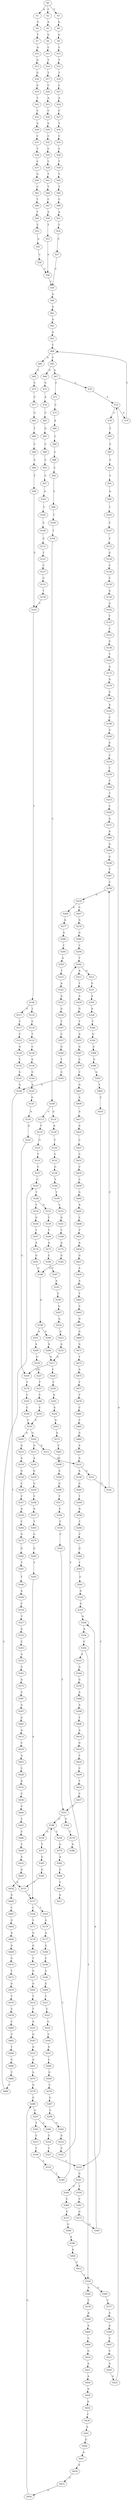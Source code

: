 strict digraph  {
	S0 -> S1 [ label = A ];
	S0 -> S2 [ label = C ];
	S0 -> S3 [ label = T ];
	S1 -> S4 [ label = G ];
	S2 -> S5 [ label = A ];
	S3 -> S6 [ label = A ];
	S4 -> S7 [ label = T ];
	S5 -> S8 [ label = G ];
	S6 -> S9 [ label = G ];
	S7 -> S10 [ label = A ];
	S8 -> S11 [ label = C ];
	S9 -> S12 [ label = T ];
	S10 -> S13 [ label = G ];
	S11 -> S14 [ label = T ];
	S12 -> S15 [ label = T ];
	S13 -> S16 [ label = G ];
	S14 -> S17 [ label = T ];
	S15 -> S18 [ label = T ];
	S16 -> S19 [ label = G ];
	S17 -> S20 [ label = C ];
	S18 -> S21 [ label = C ];
	S19 -> S22 [ label = T ];
	S20 -> S23 [ label = A ];
	S21 -> S24 [ label = A ];
	S22 -> S25 [ label = C ];
	S23 -> S26 [ label = C ];
	S24 -> S27 [ label = C ];
	S25 -> S28 [ label = A ];
	S26 -> S29 [ label = G ];
	S27 -> S30 [ label = T ];
	S28 -> S31 [ label = C ];
	S29 -> S32 [ label = C ];
	S30 -> S33 [ label = C ];
	S31 -> S34 [ label = T ];
	S32 -> S35 [ label = C ];
	S33 -> S36 [ label = C ];
	S34 -> S37 [ label = C ];
	S35 -> S38 [ label = C ];
	S36 -> S39 [ label = T ];
	S37 -> S40 [ label = G ];
	S38 -> S41 [ label = T ];
	S39 -> S42 [ label = T ];
	S40 -> S43 [ label = C ];
	S41 -> S44 [ label = T ];
	S42 -> S45 [ label = T ];
	S43 -> S46 [ label = T ];
	S44 -> S47 [ label = C ];
	S45 -> S48 [ label = C ];
	S46 -> S49 [ label = T ];
	S47 -> S50 [ label = A ];
	S48 -> S51 [ label = A ];
	S49 -> S52 [ label = C ];
	S50 -> S53 [ label = T ];
	S51 -> S54 [ label = T ];
	S52 -> S55 [ label = A ];
	S53 -> S56 [ label = C ];
	S54 -> S57 [ label = C ];
	S55 -> S58 [ label = T ];
	S56 -> S59 [ label = C ];
	S57 -> S59 [ label = C ];
	S58 -> S56 [ label = C ];
	S59 -> S60 [ label = A ];
	S60 -> S61 [ label = G ];
	S61 -> S62 [ label = A ];
	S62 -> S63 [ label = A ];
	S63 -> S64 [ label = C ];
	S64 -> S65 [ label = C ];
	S64 -> S66 [ label = A ];
	S65 -> S67 [ label = A ];
	S65 -> S68 [ label = G ];
	S66 -> S69 [ label = G ];
	S67 -> S70 [ label = G ];
	S67 -> S71 [ label = C ];
	S68 -> S72 [ label = G ];
	S69 -> S73 [ label = C ];
	S70 -> S74 [ label = A ];
	S71 -> S75 [ label = C ];
	S72 -> S76 [ label = A ];
	S73 -> S77 [ label = C ];
	S74 -> S78 [ label = C ];
	S74 -> S79 [ label = A ];
	S75 -> S80 [ label = A ];
	S76 -> S81 [ label = C ];
	S77 -> S82 [ label = G ];
	S78 -> S83 [ label = T ];
	S79 -> S64 [ label = C ];
	S80 -> S84 [ label = C ];
	S81 -> S85 [ label = G ];
	S82 -> S86 [ label = T ];
	S83 -> S87 [ label = C ];
	S84 -> S88 [ label = C ];
	S85 -> S89 [ label = C ];
	S86 -> S90 [ label = C ];
	S87 -> S91 [ label = C ];
	S88 -> S92 [ label = C ];
	S89 -> S93 [ label = C ];
	S90 -> S94 [ label = C ];
	S91 -> S95 [ label = C ];
	S92 -> S96 [ label = C ];
	S93 -> S97 [ label = C ];
	S94 -> S98 [ label = T ];
	S95 -> S99 [ label = A ];
	S96 -> S100 [ label = T ];
	S97 -> S101 [ label = A ];
	S98 -> S102 [ label = C ];
	S99 -> S103 [ label = T ];
	S100 -> S104 [ label = T ];
	S101 -> S105 [ label = T ];
	S102 -> S106 [ label = T ];
	S103 -> S107 [ label = C ];
	S104 -> S108 [ label = C ];
	S105 -> S109 [ label = C ];
	S106 -> S110 [ label = T ];
	S106 -> S111 [ label = G ];
	S107 -> S112 [ label = T ];
	S108 -> S113 [ label = C ];
	S108 -> S114 [ label = G ];
	S109 -> S115 [ label = G ];
	S110 -> S116 [ label = C ];
	S111 -> S117 [ label = T ];
	S112 -> S118 [ label = G ];
	S113 -> S119 [ label = T ];
	S114 -> S120 [ label = A ];
	S115 -> S121 [ label = T ];
	S116 -> S122 [ label = T ];
	S117 -> S123 [ label = C ];
	S118 -> S124 [ label = C ];
	S119 -> S125 [ label = G ];
	S120 -> S126 [ label = T ];
	S121 -> S127 [ label = C ];
	S122 -> S128 [ label = C ];
	S123 -> S129 [ label = G ];
	S124 -> S130 [ label = C ];
	S125 -> S131 [ label = T ];
	S126 -> S132 [ label = C ];
	S127 -> S133 [ label = C ];
	S128 -> S134 [ label = G ];
	S129 -> S135 [ label = T ];
	S130 -> S136 [ label = A ];
	S131 -> S137 [ label = C ];
	S132 -> S138 [ label = G ];
	S133 -> S139 [ label = T ];
	S134 -> S140 [ label = G ];
	S135 -> S141 [ label = G ];
	S136 -> S142 [ label = G ];
	S137 -> S143 [ label = C ];
	S138 -> S144 [ label = T ];
	S139 -> S102 [ label = C ];
	S140 -> S145 [ label = A ];
	S141 -> S146 [ label = G ];
	S142 -> S147 [ label = T ];
	S143 -> S148 [ label = T ];
	S144 -> S149 [ label = T ];
	S145 -> S150 [ label = G ];
	S146 -> S151 [ label = T ];
	S147 -> S152 [ label = C ];
	S148 -> S153 [ label = A ];
	S148 -> S154 [ label = T ];
	S149 -> S155 [ label = T ];
	S150 -> S156 [ label = A ];
	S151 -> S157 [ label = A ];
	S152 -> S158 [ label = G ];
	S153 -> S159 [ label = C ];
	S154 -> S160 [ label = G ];
	S155 -> S161 [ label = G ];
	S156 -> S162 [ label = G ];
	S157 -> S163 [ label = T ];
	S157 -> S164 [ label = C ];
	S158 -> S165 [ label = T ];
	S159 -> S166 [ label = T ];
	S160 -> S167 [ label = T ];
	S161 -> S168 [ label = T ];
	S162 -> S169 [ label = G ];
	S163 -> S170 [ label = G ];
	S164 -> S171 [ label = C ];
	S165 -> S172 [ label = A ];
	S166 -> S173 [ label = A ];
	S167 -> S174 [ label = A ];
	S168 -> S175 [ label = A ];
	S169 -> S176 [ label = T ];
	S170 -> S177 [ label = A ];
	S171 -> S178 [ label = G ];
	S172 -> S179 [ label = A ];
	S173 -> S180 [ label = C ];
	S174 -> S181 [ label = G ];
	S175 -> S182 [ label = G ];
	S176 -> S183 [ label = C ];
	S177 -> S184 [ label = G ];
	S178 -> S185 [ label = G ];
	S179 -> S186 [ label = G ];
	S180 -> S187 [ label = C ];
	S181 -> S188 [ label = G ];
	S182 -> S188 [ label = G ];
	S183 -> S189 [ label = C ];
	S184 -> S190 [ label = C ];
	S185 -> S191 [ label = T ];
	S186 -> S192 [ label = A ];
	S187 -> S193 [ label = A ];
	S188 -> S194 [ label = A ];
	S189 -> S195 [ label = C ];
	S190 -> S196 [ label = G ];
	S191 -> S197 [ label = G ];
	S192 -> S198 [ label = C ];
	S193 -> S199 [ label = G ];
	S194 -> S200 [ label = G ];
	S194 -> S201 [ label = A ];
	S195 -> S202 [ label = A ];
	S195 -> S203 [ label = G ];
	S196 -> S204 [ label = G ];
	S197 -> S205 [ label = G ];
	S198 -> S206 [ label = G ];
	S199 -> S207 [ label = G ];
	S200 -> S208 [ label = A ];
	S201 -> S209 [ label = A ];
	S202 -> S210 [ label = G ];
	S203 -> S211 [ label = G ];
	S203 -> S212 [ label = A ];
	S204 -> S213 [ label = T ];
	S205 -> S214 [ label = T ];
	S206 -> S215 [ label = G ];
	S207 -> S216 [ label = A ];
	S208 -> S217 [ label = G ];
	S209 -> S218 [ label = G ];
	S210 -> S219 [ label = A ];
	S211 -> S220 [ label = A ];
	S212 -> S221 [ label = A ];
	S213 -> S222 [ label = C ];
	S214 -> S223 [ label = T ];
	S215 -> S224 [ label = C ];
	S216 -> S225 [ label = G ];
	S217 -> S226 [ label = T ];
	S217 -> S169 [ label = G ];
	S218 -> S227 [ label = G ];
	S219 -> S228 [ label = G ];
	S220 -> S229 [ label = G ];
	S221 -> S230 [ label = A ];
	S221 -> S231 [ label = G ];
	S222 -> S232 [ label = G ];
	S223 -> S233 [ label = A ];
	S224 -> S234 [ label = T ];
	S225 -> S235 [ label = A ];
	S226 -> S236 [ label = C ];
	S227 -> S237 [ label = T ];
	S228 -> S238 [ label = C ];
	S229 -> S239 [ label = G ];
	S230 -> S240 [ label = G ];
	S231 -> S241 [ label = T ];
	S232 -> S242 [ label = C ];
	S233 -> S243 [ label = G ];
	S234 -> S244 [ label = C ];
	S235 -> S217 [ label = G ];
	S236 -> S245 [ label = A ];
	S237 -> S246 [ label = C ];
	S238 -> S247 [ label = C ];
	S239 -> S248 [ label = C ];
	S240 -> S249 [ label = T ];
	S241 -> S250 [ label = C ];
	S242 -> S251 [ label = A ];
	S243 -> S252 [ label = A ];
	S244 -> S253 [ label = T ];
	S245 -> S254 [ label = G ];
	S246 -> S255 [ label = C ];
	S247 -> S256 [ label = A ];
	S248 -> S257 [ label = G ];
	S249 -> S258 [ label = G ];
	S250 -> S259 [ label = G ];
	S251 -> S260 [ label = C ];
	S252 -> S261 [ label = A ];
	S253 -> S262 [ label = C ];
	S254 -> S263 [ label = G ];
	S255 -> S195 [ label = C ];
	S256 -> S264 [ label = C ];
	S257 -> S265 [ label = T ];
	S258 -> S266 [ label = T ];
	S259 -> S267 [ label = C ];
	S259 -> S268 [ label = A ];
	S260 -> S269 [ label = G ];
	S261 -> S270 [ label = G ];
	S262 -> S271 [ label = G ];
	S263 -> S272 [ label = A ];
	S264 -> S273 [ label = G ];
	S265 -> S274 [ label = G ];
	S266 -> S275 [ label = C ];
	S267 -> S276 [ label = G ];
	S268 -> S277 [ label = G ];
	S269 -> S278 [ label = C ];
	S270 -> S279 [ label = G ];
	S271 -> S280 [ label = A ];
	S272 -> S281 [ label = C ];
	S273 -> S282 [ label = G ];
	S274 -> S283 [ label = G ];
	S275 -> S284 [ label = G ];
	S276 -> S285 [ label = G ];
	S277 -> S286 [ label = G ];
	S278 -> S287 [ label = G ];
	S279 -> S288 [ label = G ];
	S280 -> S289 [ label = A ];
	S281 -> S290 [ label = C ];
	S282 -> S291 [ label = T ];
	S283 -> S292 [ label = T ];
	S284 -> S293 [ label = T ];
	S285 -> S294 [ label = C ];
	S286 -> S295 [ label = T ];
	S287 -> S296 [ label = C ];
	S288 -> S297 [ label = G ];
	S289 -> S298 [ label = G ];
	S290 -> S299 [ label = A ];
	S291 -> S300 [ label = T ];
	S292 -> S157 [ label = A ];
	S293 -> S301 [ label = C ];
	S294 -> S302 [ label = T ];
	S295 -> S303 [ label = A ];
	S296 -> S304 [ label = G ];
	S297 -> S305 [ label = T ];
	S297 -> S306 [ label = G ];
	S298 -> S307 [ label = T ];
	S299 -> S308 [ label = G ];
	S300 -> S309 [ label = A ];
	S301 -> S310 [ label = G ];
	S302 -> S311 [ label = A ];
	S302 -> S312 [ label = G ];
	S303 -> S313 [ label = T ];
	S304 -> S314 [ label = G ];
	S305 -> S315 [ label = C ];
	S306 -> S316 [ label = T ];
	S307 -> S250 [ label = C ];
	S308 -> S317 [ label = T ];
	S309 -> S318 [ label = C ];
	S310 -> S319 [ label = G ];
	S311 -> S320 [ label = T ];
	S312 -> S321 [ label = G ];
	S313 -> S322 [ label = A ];
	S314 -> S323 [ label = C ];
	S315 -> S324 [ label = T ];
	S316 -> S325 [ label = C ];
	S317 -> S326 [ label = C ];
	S318 -> S327 [ label = T ];
	S319 -> S328 [ label = A ];
	S320 -> S329 [ label = A ];
	S321 -> S330 [ label = A ];
	S322 -> S331 [ label = A ];
	S323 -> S302 [ label = T ];
	S324 -> S332 [ label = C ];
	S325 -> S333 [ label = C ];
	S326 -> S334 [ label = T ];
	S327 -> S335 [ label = G ];
	S328 -> S336 [ label = A ];
	S329 -> S337 [ label = G ];
	S330 -> S338 [ label = A ];
	S331 -> S339 [ label = G ];
	S332 -> S340 [ label = T ];
	S333 -> S341 [ label = G ];
	S334 -> S342 [ label = C ];
	S335 -> S343 [ label = C ];
	S336 -> S344 [ label = C ];
	S337 -> S345 [ label = T ];
	S338 -> S346 [ label = T ];
	S339 -> S347 [ label = T ];
	S340 -> S348 [ label = C ];
	S341 -> S349 [ label = C ];
	S341 -> S350 [ label = T ];
	S342 -> S351 [ label = T ];
	S343 -> S352 [ label = A ];
	S344 -> S353 [ label = A ];
	S344 -> S354 [ label = T ];
	S345 -> S355 [ label = A ];
	S346 -> S356 [ label = G ];
	S347 -> S357 [ label = C ];
	S348 -> S358 [ label = T ];
	S348 -> S359 [ label = G ];
	S349 -> S360 [ label = C ];
	S350 -> S361 [ label = C ];
	S351 -> S348 [ label = C ];
	S351 -> S362 [ label = G ];
	S352 -> S363 [ label = G ];
	S353 -> S364 [ label = G ];
	S354 -> S365 [ label = G ];
	S354 -> S366 [ label = A ];
	S355 -> S367 [ label = G ];
	S356 -> S368 [ label = G ];
	S357 -> S369 [ label = G ];
	S358 -> S370 [ label = G ];
	S359 -> S371 [ label = T ];
	S360 -> S372 [ label = G ];
	S361 -> S373 [ label = G ];
	S362 -> S374 [ label = T ];
	S363 -> S375 [ label = A ];
	S364 -> S376 [ label = G ];
	S365 -> S377 [ label = C ];
	S366 -> S378 [ label = C ];
	S367 -> S379 [ label = C ];
	S368 -> S380 [ label = G ];
	S369 -> S381 [ label = T ];
	S370 -> S382 [ label = A ];
	S371 -> S383 [ label = G ];
	S372 -> S384 [ label = G ];
	S373 -> S385 [ label = G ];
	S374 -> S386 [ label = A ];
	S375 -> S387 [ label = C ];
	S376 -> S388 [ label = A ];
	S377 -> S389 [ label = A ];
	S378 -> S390 [ label = A ];
	S379 -> S391 [ label = C ];
	S380 -> S392 [ label = G ];
	S381 -> S393 [ label = G ];
	S382 -> S394 [ label = G ];
	S383 -> S395 [ label = G ];
	S384 -> S396 [ label = A ];
	S385 -> S328 [ label = A ];
	S387 -> S397 [ label = G ];
	S388 -> S398 [ label = A ];
	S389 -> S399 [ label = A ];
	S390 -> S400 [ label = A ];
	S391 -> S401 [ label = G ];
	S392 -> S402 [ label = T ];
	S393 -> S146 [ label = G ];
	S394 -> S403 [ label = T ];
	S395 -> S151 [ label = T ];
	S396 -> S404 [ label = A ];
	S397 -> S405 [ label = G ];
	S398 -> S406 [ label = T ];
	S399 -> S407 [ label = C ];
	S400 -> S408 [ label = C ];
	S401 -> S409 [ label = A ];
	S402 -> S410 [ label = C ];
	S403 -> S411 [ label = A ];
	S404 -> S412 [ label = C ];
	S405 -> S413 [ label = A ];
	S406 -> S414 [ label = A ];
	S407 -> S415 [ label = C ];
	S408 -> S416 [ label = G ];
	S409 -> S417 [ label = A ];
	S410 -> S333 [ label = C ];
	S412 -> S354 [ label = T ];
	S413 -> S418 [ label = C ];
	S414 -> S419 [ label = G ];
	S415 -> S420 [ label = A ];
	S416 -> S421 [ label = A ];
	S417 -> S422 [ label = A ];
	S418 -> S423 [ label = A ];
	S419 -> S424 [ label = T ];
	S420 -> S425 [ label = G ];
	S421 -> S426 [ label = A ];
	S422 -> S427 [ label = C ];
	S423 -> S428 [ label = C ];
	S424 -> S429 [ label = C ];
	S425 -> S74 [ label = A ];
	S426 -> S430 [ label = A ];
	S427 -> S431 [ label = C ];
	S428 -> S432 [ label = A ];
	S429 -> S433 [ label = T ];
	S430 -> S434 [ label = A ];
	S431 -> S435 [ label = C ];
	S432 -> S436 [ label = C ];
	S433 -> S437 [ label = C ];
	S434 -> S438 [ label = C ];
	S435 -> S439 [ label = C ];
	S436 -> S440 [ label = C ];
	S437 -> S351 [ label = T ];
	S438 -> S441 [ label = A ];
	S439 -> S442 [ label = G ];
	S440 -> S443 [ label = T ];
	S441 -> S444 [ label = G ];
	S442 -> S445 [ label = A ];
	S443 -> S446 [ label = C ];
	S444 -> S447 [ label = A ];
	S445 -> S448 [ label = C ];
	S446 -> S449 [ label = T ];
	S447 -> S450 [ label = A ];
	S448 -> S451 [ label = T ];
	S449 -> S452 [ label = A ];
	S450 -> S453 [ label = G ];
	S451 -> S454 [ label = A ];
	S452 -> S455 [ label = G ];
	S453 -> S456 [ label = G ];
	S454 -> S457 [ label = G ];
	S455 -> S458 [ label = A ];
	S456 -> S288 [ label = G ];
	S457 -> S459 [ label = A ];
	S458 -> S460 [ label = A ];
	S459 -> S461 [ label = A ];
	S460 -> S462 [ label = C ];
	S461 -> S463 [ label = T ];
	S462 -> S464 [ label = G ];
	S463 -> S465 [ label = C ];
	S464 -> S466 [ label = A ];
	S465 -> S467 [ label = G ];
	S466 -> S468 [ label = G ];
	S467 -> S469 [ label = G ];
	S468 -> S470 [ label = G ];
	S469 -> S471 [ label = G ];
	S470 -> S472 [ label = T ];
	S471 -> S473 [ label = T ];
	S472 -> S474 [ label = G ];
	S473 -> S475 [ label = A ];
	S474 -> S476 [ label = T ];
	S475 -> S477 [ label = T ];
	S476 -> S478 [ label = C ];
	S477 -> S479 [ label = C ];
	S478 -> S480 [ label = C ];
	S479 -> S481 [ label = C ];
	S480 -> S482 [ label = C ];
	S481 -> S483 [ label = C ];
	S482 -> S484 [ label = T ];
	S483 -> S485 [ label = G ];
	S484 -> S486 [ label = G ];
	S485 -> S487 [ label = A ];
	S486 -> S488 [ label = T ];
	S487 -> S221 [ label = A ];
	S488 -> S489 [ label = C ];
	S489 -> S143 [ label = C ];
}
